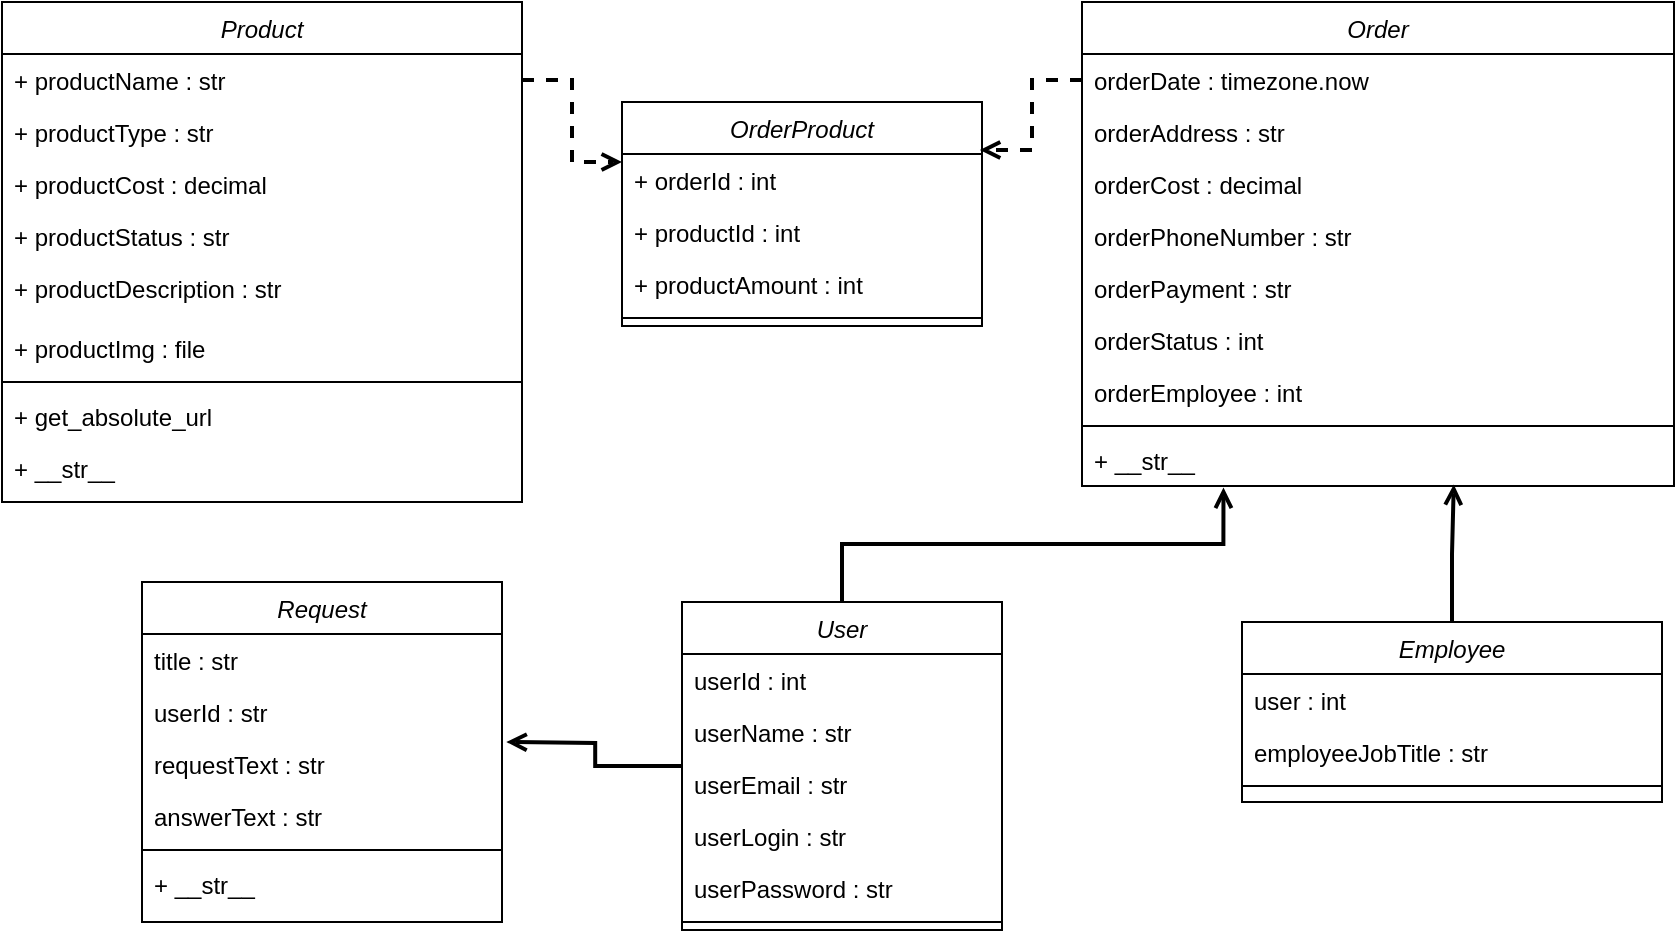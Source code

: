 <mxfile version="22.1.8" type="device">
  <diagram id="C5RBs43oDa-KdzZeNtuy" name="Page-1">
    <mxGraphModel dx="1147" dy="632" grid="1" gridSize="10" guides="1" tooltips="1" connect="1" arrows="1" fold="1" page="1" pageScale="1" pageWidth="827" pageHeight="1169" math="0" shadow="0">
      <root>
        <mxCell id="WIyWlLk6GJQsqaUBKTNV-0" />
        <mxCell id="WIyWlLk6GJQsqaUBKTNV-1" parent="WIyWlLk6GJQsqaUBKTNV-0" />
        <mxCell id="zkfFHV4jXpPFQw0GAbJ--0" value="User" style="swimlane;fontStyle=2;align=center;verticalAlign=top;childLayout=stackLayout;horizontal=1;startSize=26;horizontalStack=0;resizeParent=1;resizeLast=0;collapsible=1;marginBottom=0;rounded=0;shadow=0;strokeWidth=1;labelBackgroundColor=none;" parent="WIyWlLk6GJQsqaUBKTNV-1" vertex="1">
          <mxGeometry x="360" y="370" width="160" height="164" as="geometry">
            <mxRectangle x="220" y="120" width="160" height="26" as="alternateBounds" />
          </mxGeometry>
        </mxCell>
        <mxCell id="zkfFHV4jXpPFQw0GAbJ--1" value="userId : int" style="text;align=left;verticalAlign=top;spacingLeft=4;spacingRight=4;overflow=hidden;rotatable=0;points=[[0,0.5],[1,0.5]];portConstraint=eastwest;labelBackgroundColor=none;" parent="zkfFHV4jXpPFQw0GAbJ--0" vertex="1">
          <mxGeometry y="26" width="160" height="26" as="geometry" />
        </mxCell>
        <mxCell id="zkfFHV4jXpPFQw0GAbJ--2" value="userName : str" style="text;align=left;verticalAlign=top;spacingLeft=4;spacingRight=4;overflow=hidden;rotatable=0;points=[[0,0.5],[1,0.5]];portConstraint=eastwest;rounded=0;shadow=0;html=0;labelBackgroundColor=none;" parent="zkfFHV4jXpPFQw0GAbJ--0" vertex="1">
          <mxGeometry y="52" width="160" height="26" as="geometry" />
        </mxCell>
        <mxCell id="zkfFHV4jXpPFQw0GAbJ--3" value="userEmail : str" style="text;align=left;verticalAlign=top;spacingLeft=4;spacingRight=4;overflow=hidden;rotatable=0;points=[[0,0.5],[1,0.5]];portConstraint=eastwest;rounded=0;shadow=0;html=0;labelBackgroundColor=none;" parent="zkfFHV4jXpPFQw0GAbJ--0" vertex="1">
          <mxGeometry y="78" width="160" height="26" as="geometry" />
        </mxCell>
        <mxCell id="FjOB-f1ot9WSTESS9cnm-130" value="userLogin : str" style="text;align=left;verticalAlign=top;spacingLeft=4;spacingRight=4;overflow=hidden;rotatable=0;points=[[0,0.5],[1,0.5]];portConstraint=eastwest;rounded=0;shadow=0;html=0;labelBackgroundColor=none;" vertex="1" parent="zkfFHV4jXpPFQw0GAbJ--0">
          <mxGeometry y="104" width="160" height="26" as="geometry" />
        </mxCell>
        <mxCell id="FjOB-f1ot9WSTESS9cnm-142" value="userPassword : str" style="text;align=left;verticalAlign=top;spacingLeft=4;spacingRight=4;overflow=hidden;rotatable=0;points=[[0,0.5],[1,0.5]];portConstraint=eastwest;rounded=0;shadow=0;html=0;labelBackgroundColor=none;" vertex="1" parent="zkfFHV4jXpPFQw0GAbJ--0">
          <mxGeometry y="130" width="160" height="26" as="geometry" />
        </mxCell>
        <mxCell id="FjOB-f1ot9WSTESS9cnm-129" value="" style="line;html=1;strokeWidth=1;align=left;verticalAlign=middle;spacingTop=-1;spacingLeft=3;spacingRight=3;rotatable=0;labelPosition=right;points=[];portConstraint=eastwest;hachureGap=4;fontFamily=Architects Daughter;fontSource=https%3A%2F%2Ffonts.googleapis.com%2Fcss%3Ffamily%3DArchitects%2BDaughter;fontSize=20;" vertex="1" parent="zkfFHV4jXpPFQw0GAbJ--0">
          <mxGeometry y="156" width="160" height="8" as="geometry" />
        </mxCell>
        <mxCell id="FjOB-f1ot9WSTESS9cnm-5" value="Order" style="swimlane;fontStyle=2;align=center;verticalAlign=top;childLayout=stackLayout;horizontal=1;startSize=26;horizontalStack=0;resizeParent=1;resizeLast=0;collapsible=1;marginBottom=0;rounded=0;shadow=0;strokeWidth=1;labelBackgroundColor=none;" vertex="1" parent="WIyWlLk6GJQsqaUBKTNV-1">
          <mxGeometry x="560" y="70" width="296" height="242" as="geometry">
            <mxRectangle x="220" y="120" width="160" height="26" as="alternateBounds" />
          </mxGeometry>
        </mxCell>
        <mxCell id="FjOB-f1ot9WSTESS9cnm-8" value="orderDate : timezone.now" style="text;align=left;verticalAlign=top;spacingLeft=4;spacingRight=4;overflow=hidden;rotatable=0;points=[[0,0.5],[1,0.5]];portConstraint=eastwest;rounded=0;shadow=0;html=0;labelBackgroundColor=none;" vertex="1" parent="FjOB-f1ot9WSTESS9cnm-5">
          <mxGeometry y="26" width="296" height="26" as="geometry" />
        </mxCell>
        <mxCell id="FjOB-f1ot9WSTESS9cnm-9" value="orderAddress : str" style="text;align=left;verticalAlign=top;spacingLeft=4;spacingRight=4;overflow=hidden;rotatable=0;points=[[0,0.5],[1,0.5]];portConstraint=eastwest;rounded=0;shadow=0;html=0;labelBackgroundColor=none;" vertex="1" parent="FjOB-f1ot9WSTESS9cnm-5">
          <mxGeometry y="52" width="296" height="26" as="geometry" />
        </mxCell>
        <mxCell id="FjOB-f1ot9WSTESS9cnm-10" value="orderCost : decimal" style="text;align=left;verticalAlign=top;spacingLeft=4;spacingRight=4;overflow=hidden;rotatable=0;points=[[0,0.5],[1,0.5]];portConstraint=eastwest;rounded=0;shadow=0;html=0;labelBackgroundColor=none;" vertex="1" parent="FjOB-f1ot9WSTESS9cnm-5">
          <mxGeometry y="78" width="296" height="26" as="geometry" />
        </mxCell>
        <mxCell id="FjOB-f1ot9WSTESS9cnm-11" value="orderPhoneNumber : str" style="text;align=left;verticalAlign=top;spacingLeft=4;spacingRight=4;overflow=hidden;rotatable=0;points=[[0,0.5],[1,0.5]];portConstraint=eastwest;rounded=0;shadow=0;html=0;labelBackgroundColor=none;" vertex="1" parent="FjOB-f1ot9WSTESS9cnm-5">
          <mxGeometry y="104" width="296" height="26" as="geometry" />
        </mxCell>
        <mxCell id="FjOB-f1ot9WSTESS9cnm-12" value="orderPayment : str" style="text;align=left;verticalAlign=top;spacingLeft=4;spacingRight=4;overflow=hidden;rotatable=0;points=[[0,0.5],[1,0.5]];portConstraint=eastwest;rounded=0;shadow=0;html=0;labelBackgroundColor=none;" vertex="1" parent="FjOB-f1ot9WSTESS9cnm-5">
          <mxGeometry y="130" width="296" height="26" as="geometry" />
        </mxCell>
        <mxCell id="FjOB-f1ot9WSTESS9cnm-13" value="orderStatus : int" style="text;align=left;verticalAlign=top;spacingLeft=4;spacingRight=4;overflow=hidden;rotatable=0;points=[[0,0.5],[1,0.5]];portConstraint=eastwest;rounded=0;shadow=0;html=0;labelBackgroundColor=none;" vertex="1" parent="FjOB-f1ot9WSTESS9cnm-5">
          <mxGeometry y="156" width="296" height="26" as="geometry" />
        </mxCell>
        <mxCell id="FjOB-f1ot9WSTESS9cnm-14" value="orderEmployee : int" style="text;align=left;verticalAlign=top;spacingLeft=4;spacingRight=4;overflow=hidden;rotatable=0;points=[[0,0.5],[1,0.5]];portConstraint=eastwest;rounded=0;shadow=0;html=0;labelBackgroundColor=none;" vertex="1" parent="FjOB-f1ot9WSTESS9cnm-5">
          <mxGeometry y="182" width="296" height="26" as="geometry" />
        </mxCell>
        <mxCell id="FjOB-f1ot9WSTESS9cnm-123" value="" style="line;html=1;strokeWidth=1;align=left;verticalAlign=middle;spacingTop=-1;spacingLeft=3;spacingRight=3;rotatable=0;labelPosition=right;points=[];portConstraint=eastwest;hachureGap=4;fontFamily=Architects Daughter;fontSource=https%3A%2F%2Ffonts.googleapis.com%2Fcss%3Ffamily%3DArchitects%2BDaughter;fontSize=20;" vertex="1" parent="FjOB-f1ot9WSTESS9cnm-5">
          <mxGeometry y="208" width="296" height="8" as="geometry" />
        </mxCell>
        <mxCell id="FjOB-f1ot9WSTESS9cnm-15" value="+ __str__" style="text;align=left;verticalAlign=top;spacingLeft=4;spacingRight=4;overflow=hidden;rotatable=0;points=[[0,0.5],[1,0.5]];portConstraint=eastwest;rounded=0;shadow=0;html=0;labelBackgroundColor=none;" vertex="1" parent="FjOB-f1ot9WSTESS9cnm-5">
          <mxGeometry y="216" width="296" height="26" as="geometry" />
        </mxCell>
        <mxCell id="FjOB-f1ot9WSTESS9cnm-16" value="OrderProduct" style="swimlane;fontStyle=2;align=center;verticalAlign=top;childLayout=stackLayout;horizontal=1;startSize=26;horizontalStack=0;resizeParent=1;resizeLast=0;collapsible=1;marginBottom=0;rounded=0;shadow=0;strokeWidth=1;labelBackgroundColor=none;" vertex="1" parent="WIyWlLk6GJQsqaUBKTNV-1">
          <mxGeometry x="330" y="120" width="180" height="112" as="geometry">
            <mxRectangle x="220" y="120" width="160" height="26" as="alternateBounds" />
          </mxGeometry>
        </mxCell>
        <mxCell id="FjOB-f1ot9WSTESS9cnm-17" value="+ orderId : int" style="text;align=left;verticalAlign=top;spacingLeft=4;spacingRight=4;overflow=hidden;rotatable=0;points=[[0,0.5],[1,0.5]];portConstraint=eastwest;labelBackgroundColor=none;" vertex="1" parent="FjOB-f1ot9WSTESS9cnm-16">
          <mxGeometry y="26" width="180" height="26" as="geometry" />
        </mxCell>
        <mxCell id="FjOB-f1ot9WSTESS9cnm-18" value="+ productId : int" style="text;align=left;verticalAlign=top;spacingLeft=4;spacingRight=4;overflow=hidden;rotatable=0;points=[[0,0.5],[1,0.5]];portConstraint=eastwest;rounded=0;shadow=0;html=0;labelBackgroundColor=none;" vertex="1" parent="FjOB-f1ot9WSTESS9cnm-16">
          <mxGeometry y="52" width="180" height="26" as="geometry" />
        </mxCell>
        <mxCell id="FjOB-f1ot9WSTESS9cnm-19" value="+ productAmount : int" style="text;align=left;verticalAlign=top;spacingLeft=4;spacingRight=4;overflow=hidden;rotatable=0;points=[[0,0.5],[1,0.5]];portConstraint=eastwest;rounded=0;shadow=0;html=0;labelBackgroundColor=none;" vertex="1" parent="FjOB-f1ot9WSTESS9cnm-16">
          <mxGeometry y="78" width="180" height="26" as="geometry" />
        </mxCell>
        <mxCell id="FjOB-f1ot9WSTESS9cnm-132" value="" style="line;html=1;strokeWidth=1;align=left;verticalAlign=middle;spacingTop=-1;spacingLeft=3;spacingRight=3;rotatable=0;labelPosition=right;points=[];portConstraint=eastwest;hachureGap=4;fontFamily=Architects Daughter;fontSource=https%3A%2F%2Ffonts.googleapis.com%2Fcss%3Ffamily%3DArchitects%2BDaughter;fontSize=20;" vertex="1" parent="FjOB-f1ot9WSTESS9cnm-16">
          <mxGeometry y="104" width="180" height="8" as="geometry" />
        </mxCell>
        <mxCell id="FjOB-f1ot9WSTESS9cnm-27" value="Product" style="swimlane;fontStyle=2;align=center;verticalAlign=top;childLayout=stackLayout;horizontal=1;startSize=26;horizontalStack=0;resizeParent=1;resizeLast=0;collapsible=1;marginBottom=0;rounded=0;shadow=0;strokeWidth=1;labelBackgroundColor=none;" vertex="1" parent="WIyWlLk6GJQsqaUBKTNV-1">
          <mxGeometry x="20" y="70" width="260" height="250" as="geometry">
            <mxRectangle x="220" y="120" width="160" height="26" as="alternateBounds" />
          </mxGeometry>
        </mxCell>
        <mxCell id="FjOB-f1ot9WSTESS9cnm-29" value="+ productName : str" style="text;align=left;verticalAlign=top;spacingLeft=4;spacingRight=4;overflow=hidden;rotatable=0;points=[[0,0.5],[1,0.5]];portConstraint=eastwest;rounded=0;shadow=0;html=0;labelBackgroundColor=none;" vertex="1" parent="FjOB-f1ot9WSTESS9cnm-27">
          <mxGeometry y="26" width="260" height="26" as="geometry" />
        </mxCell>
        <mxCell id="FjOB-f1ot9WSTESS9cnm-30" value="+ productType : str" style="text;align=left;verticalAlign=top;spacingLeft=4;spacingRight=4;overflow=hidden;rotatable=0;points=[[0,0.5],[1,0.5]];portConstraint=eastwest;rounded=0;shadow=0;html=0;labelBackgroundColor=none;" vertex="1" parent="FjOB-f1ot9WSTESS9cnm-27">
          <mxGeometry y="52" width="260" height="26" as="geometry" />
        </mxCell>
        <mxCell id="FjOB-f1ot9WSTESS9cnm-31" value="+ productCost : decimal" style="text;align=left;verticalAlign=top;spacingLeft=4;spacingRight=4;overflow=hidden;rotatable=0;points=[[0,0.5],[1,0.5]];portConstraint=eastwest;rounded=0;shadow=0;html=0;labelBackgroundColor=none;" vertex="1" parent="FjOB-f1ot9WSTESS9cnm-27">
          <mxGeometry y="78" width="260" height="26" as="geometry" />
        </mxCell>
        <mxCell id="FjOB-f1ot9WSTESS9cnm-32" value="+ productStatus : str" style="text;align=left;verticalAlign=top;spacingLeft=4;spacingRight=4;overflow=hidden;rotatable=0;points=[[0,0.5],[1,0.5]];portConstraint=eastwest;rounded=0;shadow=0;html=0;labelBackgroundColor=none;" vertex="1" parent="FjOB-f1ot9WSTESS9cnm-27">
          <mxGeometry y="104" width="260" height="26" as="geometry" />
        </mxCell>
        <mxCell id="FjOB-f1ot9WSTESS9cnm-33" value="+ productDescription : str" style="text;align=left;verticalAlign=top;spacingLeft=4;spacingRight=4;overflow=hidden;rotatable=0;points=[[0,0.5],[1,0.5]];portConstraint=eastwest;rounded=0;shadow=0;html=0;labelBackgroundColor=none;" vertex="1" parent="FjOB-f1ot9WSTESS9cnm-27">
          <mxGeometry y="130" width="260" height="30" as="geometry" />
        </mxCell>
        <mxCell id="FjOB-f1ot9WSTESS9cnm-34" value="+ productImg : file" style="text;align=left;verticalAlign=top;spacingLeft=4;spacingRight=4;overflow=hidden;rotatable=0;points=[[0,0.5],[1,0.5]];portConstraint=eastwest;rounded=0;shadow=0;html=0;labelBackgroundColor=none;" vertex="1" parent="FjOB-f1ot9WSTESS9cnm-27">
          <mxGeometry y="160" width="260" height="26" as="geometry" />
        </mxCell>
        <mxCell id="FjOB-f1ot9WSTESS9cnm-122" value="" style="line;html=1;strokeWidth=1;align=left;verticalAlign=middle;spacingTop=-1;spacingLeft=3;spacingRight=3;rotatable=0;labelPosition=right;points=[];portConstraint=eastwest;hachureGap=4;fontFamily=Architects Daughter;fontSource=https%3A%2F%2Ffonts.googleapis.com%2Fcss%3Ffamily%3DArchitects%2BDaughter;fontSize=20;" vertex="1" parent="FjOB-f1ot9WSTESS9cnm-27">
          <mxGeometry y="186" width="260" height="8" as="geometry" />
        </mxCell>
        <mxCell id="FjOB-f1ot9WSTESS9cnm-36" value="+ get_absolute_url" style="text;align=left;verticalAlign=top;spacingLeft=4;spacingRight=4;overflow=hidden;rotatable=0;points=[[0,0.5],[1,0.5]];portConstraint=eastwest;rounded=0;shadow=0;html=0;labelBackgroundColor=none;" vertex="1" parent="FjOB-f1ot9WSTESS9cnm-27">
          <mxGeometry y="194" width="260" height="26" as="geometry" />
        </mxCell>
        <mxCell id="FjOB-f1ot9WSTESS9cnm-133" value="+ __str__" style="text;align=left;verticalAlign=top;spacingLeft=4;spacingRight=4;overflow=hidden;rotatable=0;points=[[0,0.5],[1,0.5]];portConstraint=eastwest;rounded=0;shadow=0;html=0;labelBackgroundColor=none;" vertex="1" parent="FjOB-f1ot9WSTESS9cnm-27">
          <mxGeometry y="220" width="260" height="26" as="geometry" />
        </mxCell>
        <mxCell id="FjOB-f1ot9WSTESS9cnm-39" value="Employee" style="swimlane;fontStyle=2;align=center;verticalAlign=top;childLayout=stackLayout;horizontal=1;startSize=26;horizontalStack=0;resizeParent=1;resizeLast=0;collapsible=1;marginBottom=0;rounded=0;shadow=0;strokeWidth=1;labelBackgroundColor=none;" vertex="1" parent="WIyWlLk6GJQsqaUBKTNV-1">
          <mxGeometry x="640" y="380" width="210" height="90" as="geometry">
            <mxRectangle x="220" y="120" width="160" height="26" as="alternateBounds" />
          </mxGeometry>
        </mxCell>
        <mxCell id="FjOB-f1ot9WSTESS9cnm-41" value="user : int" style="text;align=left;verticalAlign=top;spacingLeft=4;spacingRight=4;overflow=hidden;rotatable=0;points=[[0,0.5],[1,0.5]];portConstraint=eastwest;rounded=0;shadow=0;html=0;labelBackgroundColor=none;" vertex="1" parent="FjOB-f1ot9WSTESS9cnm-39">
          <mxGeometry y="26" width="210" height="26" as="geometry" />
        </mxCell>
        <mxCell id="FjOB-f1ot9WSTESS9cnm-42" value="employeeJobTitle : str" style="text;align=left;verticalAlign=top;spacingLeft=4;spacingRight=4;overflow=hidden;rotatable=0;points=[[0,0.5],[1,0.5]];portConstraint=eastwest;rounded=0;shadow=0;html=0;labelBackgroundColor=none;" vertex="1" parent="FjOB-f1ot9WSTESS9cnm-39">
          <mxGeometry y="52" width="210" height="26" as="geometry" />
        </mxCell>
        <mxCell id="FjOB-f1ot9WSTESS9cnm-131" value="" style="line;html=1;strokeWidth=1;align=left;verticalAlign=middle;spacingTop=-1;spacingLeft=3;spacingRight=3;rotatable=0;labelPosition=right;points=[];portConstraint=eastwest;hachureGap=4;fontFamily=Architects Daughter;fontSource=https%3A%2F%2Ffonts.googleapis.com%2Fcss%3Ffamily%3DArchitects%2BDaughter;fontSize=20;" vertex="1" parent="FjOB-f1ot9WSTESS9cnm-39">
          <mxGeometry y="78" width="210" height="8" as="geometry" />
        </mxCell>
        <mxCell id="FjOB-f1ot9WSTESS9cnm-45" value="Request" style="swimlane;fontStyle=2;align=center;verticalAlign=top;childLayout=stackLayout;horizontal=1;startSize=26;horizontalStack=0;resizeParent=1;resizeLast=0;collapsible=1;marginBottom=0;rounded=0;shadow=0;strokeWidth=1;labelBackgroundColor=none;" vertex="1" parent="WIyWlLk6GJQsqaUBKTNV-1">
          <mxGeometry x="90" y="360" width="180" height="170" as="geometry">
            <mxRectangle x="220" y="120" width="160" height="26" as="alternateBounds" />
          </mxGeometry>
        </mxCell>
        <mxCell id="FjOB-f1ot9WSTESS9cnm-46" value="title : str" style="text;align=left;verticalAlign=top;spacingLeft=4;spacingRight=4;overflow=hidden;rotatable=0;points=[[0,0.5],[1,0.5]];portConstraint=eastwest;labelBackgroundColor=none;" vertex="1" parent="FjOB-f1ot9WSTESS9cnm-45">
          <mxGeometry y="26" width="180" height="26" as="geometry" />
        </mxCell>
        <mxCell id="FjOB-f1ot9WSTESS9cnm-47" value="userId : str" style="text;align=left;verticalAlign=top;spacingLeft=4;spacingRight=4;overflow=hidden;rotatable=0;points=[[0,0.5],[1,0.5]];portConstraint=eastwest;rounded=0;shadow=0;html=0;labelBackgroundColor=none;" vertex="1" parent="FjOB-f1ot9WSTESS9cnm-45">
          <mxGeometry y="52" width="180" height="26" as="geometry" />
        </mxCell>
        <mxCell id="FjOB-f1ot9WSTESS9cnm-49" value="requestText : str" style="text;align=left;verticalAlign=top;spacingLeft=4;spacingRight=4;overflow=hidden;rotatable=0;points=[[0,0.5],[1,0.5]];portConstraint=eastwest;rounded=0;shadow=0;html=0;labelBackgroundColor=none;" vertex="1" parent="FjOB-f1ot9WSTESS9cnm-45">
          <mxGeometry y="78" width="180" height="26" as="geometry" />
        </mxCell>
        <mxCell id="FjOB-f1ot9WSTESS9cnm-50" value="answerText : str" style="text;align=left;verticalAlign=top;spacingLeft=4;spacingRight=4;overflow=hidden;rotatable=0;points=[[0,0.5],[1,0.5]];portConstraint=eastwest;rounded=0;shadow=0;html=0;labelBackgroundColor=none;" vertex="1" parent="FjOB-f1ot9WSTESS9cnm-45">
          <mxGeometry y="104" width="180" height="26" as="geometry" />
        </mxCell>
        <mxCell id="FjOB-f1ot9WSTESS9cnm-141" value="" style="line;html=1;strokeWidth=1;align=left;verticalAlign=middle;spacingTop=-1;spacingLeft=3;spacingRight=3;rotatable=0;labelPosition=right;points=[];portConstraint=eastwest;hachureGap=4;fontFamily=Architects Daughter;fontSource=https%3A%2F%2Ffonts.googleapis.com%2Fcss%3Ffamily%3DArchitects%2BDaughter;fontSize=20;" vertex="1" parent="FjOB-f1ot9WSTESS9cnm-45">
          <mxGeometry y="130" width="180" height="8" as="geometry" />
        </mxCell>
        <mxCell id="FjOB-f1ot9WSTESS9cnm-37" value="+ __str__" style="text;align=left;verticalAlign=top;spacingLeft=4;spacingRight=4;overflow=hidden;rotatable=0;points=[[0,0.5],[1,0.5]];portConstraint=eastwest;rounded=0;shadow=0;html=0;labelBackgroundColor=none;" vertex="1" parent="FjOB-f1ot9WSTESS9cnm-45">
          <mxGeometry y="138" width="180" height="26" as="geometry" />
        </mxCell>
        <mxCell id="FjOB-f1ot9WSTESS9cnm-134" style="edgeStyle=orthogonalEdgeStyle;rounded=0;hachureGap=4;orthogonalLoop=1;jettySize=auto;html=1;entryX=0.994;entryY=-0.077;entryDx=0;entryDy=0;entryPerimeter=0;fontFamily=Architects Daughter;fontSource=https%3A%2F%2Ffonts.googleapis.com%2Fcss%3Ffamily%3DArchitects%2BDaughter;fontSize=16;strokeColor=default;endArrow=open;endFill=0;strokeWidth=2;dashed=1;" edge="1" parent="WIyWlLk6GJQsqaUBKTNV-1" source="FjOB-f1ot9WSTESS9cnm-8" target="FjOB-f1ot9WSTESS9cnm-17">
          <mxGeometry relative="1" as="geometry" />
        </mxCell>
        <mxCell id="FjOB-f1ot9WSTESS9cnm-135" style="edgeStyle=orthogonalEdgeStyle;rounded=0;hachureGap=4;orthogonalLoop=1;jettySize=auto;html=1;entryX=0;entryY=0.154;entryDx=0;entryDy=0;entryPerimeter=0;fontFamily=Architects Daughter;fontSource=https%3A%2F%2Ffonts.googleapis.com%2Fcss%3Ffamily%3DArchitects%2BDaughter;fontSize=16;dashed=1;strokeWidth=2;endArrow=open;endFill=0;" edge="1" parent="WIyWlLk6GJQsqaUBKTNV-1" source="FjOB-f1ot9WSTESS9cnm-29" target="FjOB-f1ot9WSTESS9cnm-17">
          <mxGeometry relative="1" as="geometry" />
        </mxCell>
        <mxCell id="FjOB-f1ot9WSTESS9cnm-136" style="edgeStyle=orthogonalEdgeStyle;rounded=0;hachureGap=4;orthogonalLoop=1;jettySize=auto;html=1;entryX=0.239;entryY=1.031;entryDx=0;entryDy=0;entryPerimeter=0;fontFamily=Architects Daughter;fontSource=https%3A%2F%2Ffonts.googleapis.com%2Fcss%3Ffamily%3DArchitects%2BDaughter;fontSize=16;endArrow=open;endFill=0;strokeWidth=2;" edge="1" parent="WIyWlLk6GJQsqaUBKTNV-1" source="zkfFHV4jXpPFQw0GAbJ--0" target="FjOB-f1ot9WSTESS9cnm-15">
          <mxGeometry relative="1" as="geometry" />
        </mxCell>
        <mxCell id="FjOB-f1ot9WSTESS9cnm-137" style="edgeStyle=orthogonalEdgeStyle;rounded=0;hachureGap=4;orthogonalLoop=1;jettySize=auto;html=1;fontFamily=Architects Daughter;fontSource=https%3A%2F%2Ffonts.googleapis.com%2Fcss%3Ffamily%3DArchitects%2BDaughter;fontSize=16;endArrow=open;endFill=0;entryX=0.628;entryY=0.969;entryDx=0;entryDy=0;entryPerimeter=0;strokeWidth=2;" edge="1" parent="WIyWlLk6GJQsqaUBKTNV-1" source="FjOB-f1ot9WSTESS9cnm-39" target="FjOB-f1ot9WSTESS9cnm-15">
          <mxGeometry relative="1" as="geometry">
            <mxPoint x="745" y="320" as="targetPoint" />
          </mxGeometry>
        </mxCell>
        <mxCell id="FjOB-f1ot9WSTESS9cnm-138" style="edgeStyle=orthogonalEdgeStyle;rounded=0;hachureGap=4;orthogonalLoop=1;jettySize=auto;html=1;entryX=1.012;entryY=0.077;entryDx=0;entryDy=0;entryPerimeter=0;fontFamily=Architects Daughter;fontSource=https%3A%2F%2Ffonts.googleapis.com%2Fcss%3Ffamily%3DArchitects%2BDaughter;fontSize=16;endArrow=open;endFill=0;strokeWidth=2;" edge="1" parent="WIyWlLk6GJQsqaUBKTNV-1" source="zkfFHV4jXpPFQw0GAbJ--0">
          <mxGeometry relative="1" as="geometry">
            <mxPoint x="272.16" y="440.002" as="targetPoint" />
          </mxGeometry>
        </mxCell>
      </root>
    </mxGraphModel>
  </diagram>
</mxfile>
